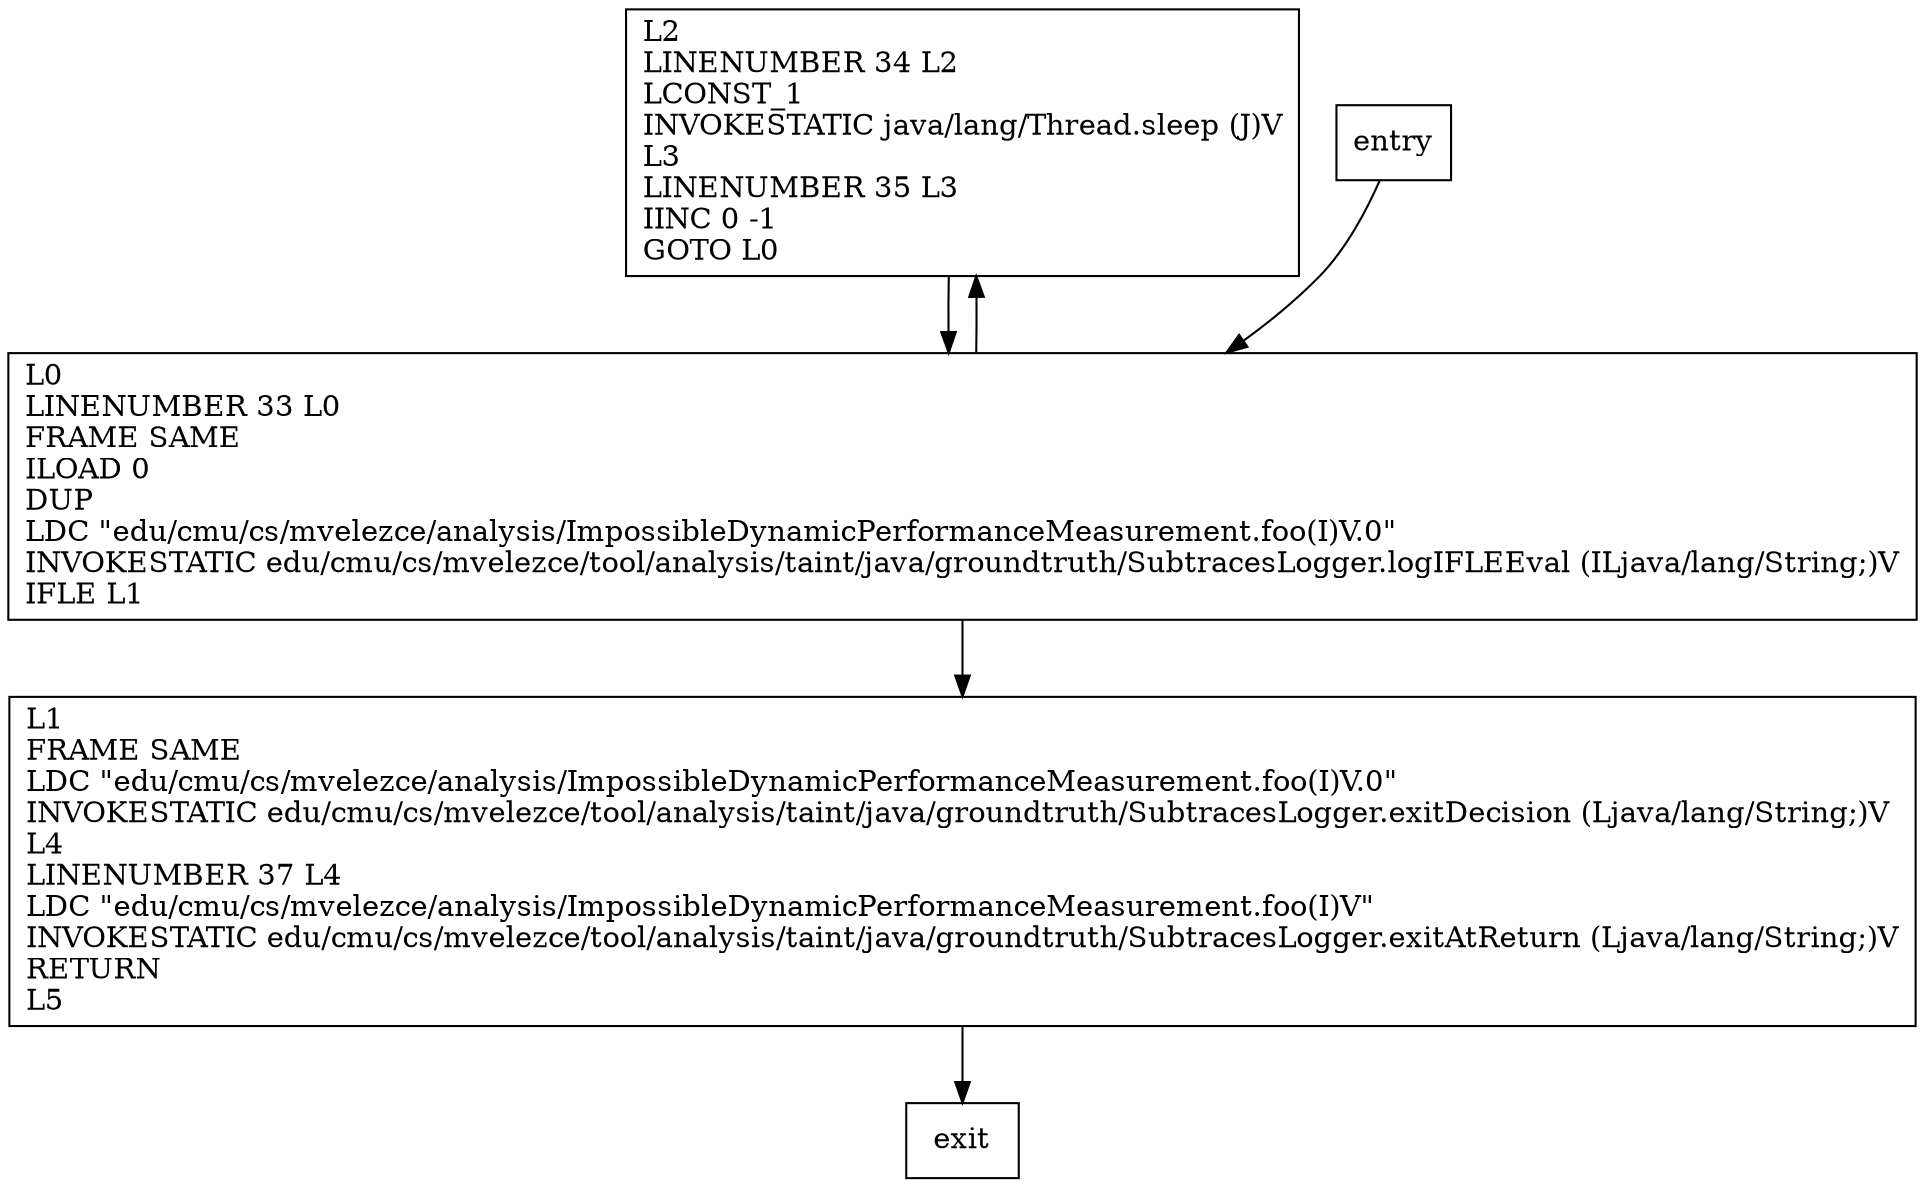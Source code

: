 digraph foo {
node [shape=record];
1140680192 [label="L2\lLINENUMBER 34 L2\lLCONST_1\lINVOKESTATIC java/lang/Thread.sleep (J)V\lL3\lLINENUMBER 35 L3\lIINC 0 -1\lGOTO L0\l"];
1577842837 [label="L1\lFRAME SAME\lLDC \"edu/cmu/cs/mvelezce/analysis/ImpossibleDynamicPerformanceMeasurement.foo(I)V.0\"\lINVOKESTATIC edu/cmu/cs/mvelezce/tool/analysis/taint/java/groundtruth/SubtracesLogger.exitDecision (Ljava/lang/String;)V\lL4\lLINENUMBER 37 L4\lLDC \"edu/cmu/cs/mvelezce/analysis/ImpossibleDynamicPerformanceMeasurement.foo(I)V\"\lINVOKESTATIC edu/cmu/cs/mvelezce/tool/analysis/taint/java/groundtruth/SubtracesLogger.exitAtReturn (Ljava/lang/String;)V\lRETURN\lL5\l"];
405346379 [label="L0\lLINENUMBER 33 L0\lFRAME SAME\lILOAD 0\lDUP\lLDC \"edu/cmu/cs/mvelezce/analysis/ImpossibleDynamicPerformanceMeasurement.foo(I)V.0\"\lINVOKESTATIC edu/cmu/cs/mvelezce/tool/analysis/taint/java/groundtruth/SubtracesLogger.logIFLEEval (ILjava/lang/String;)V\lIFLE L1\l"];
entry;
exit;
entry -> 405346379;
1140680192 -> 405346379;
1577842837 -> exit;
405346379 -> 1140680192;
405346379 -> 1577842837;
}
